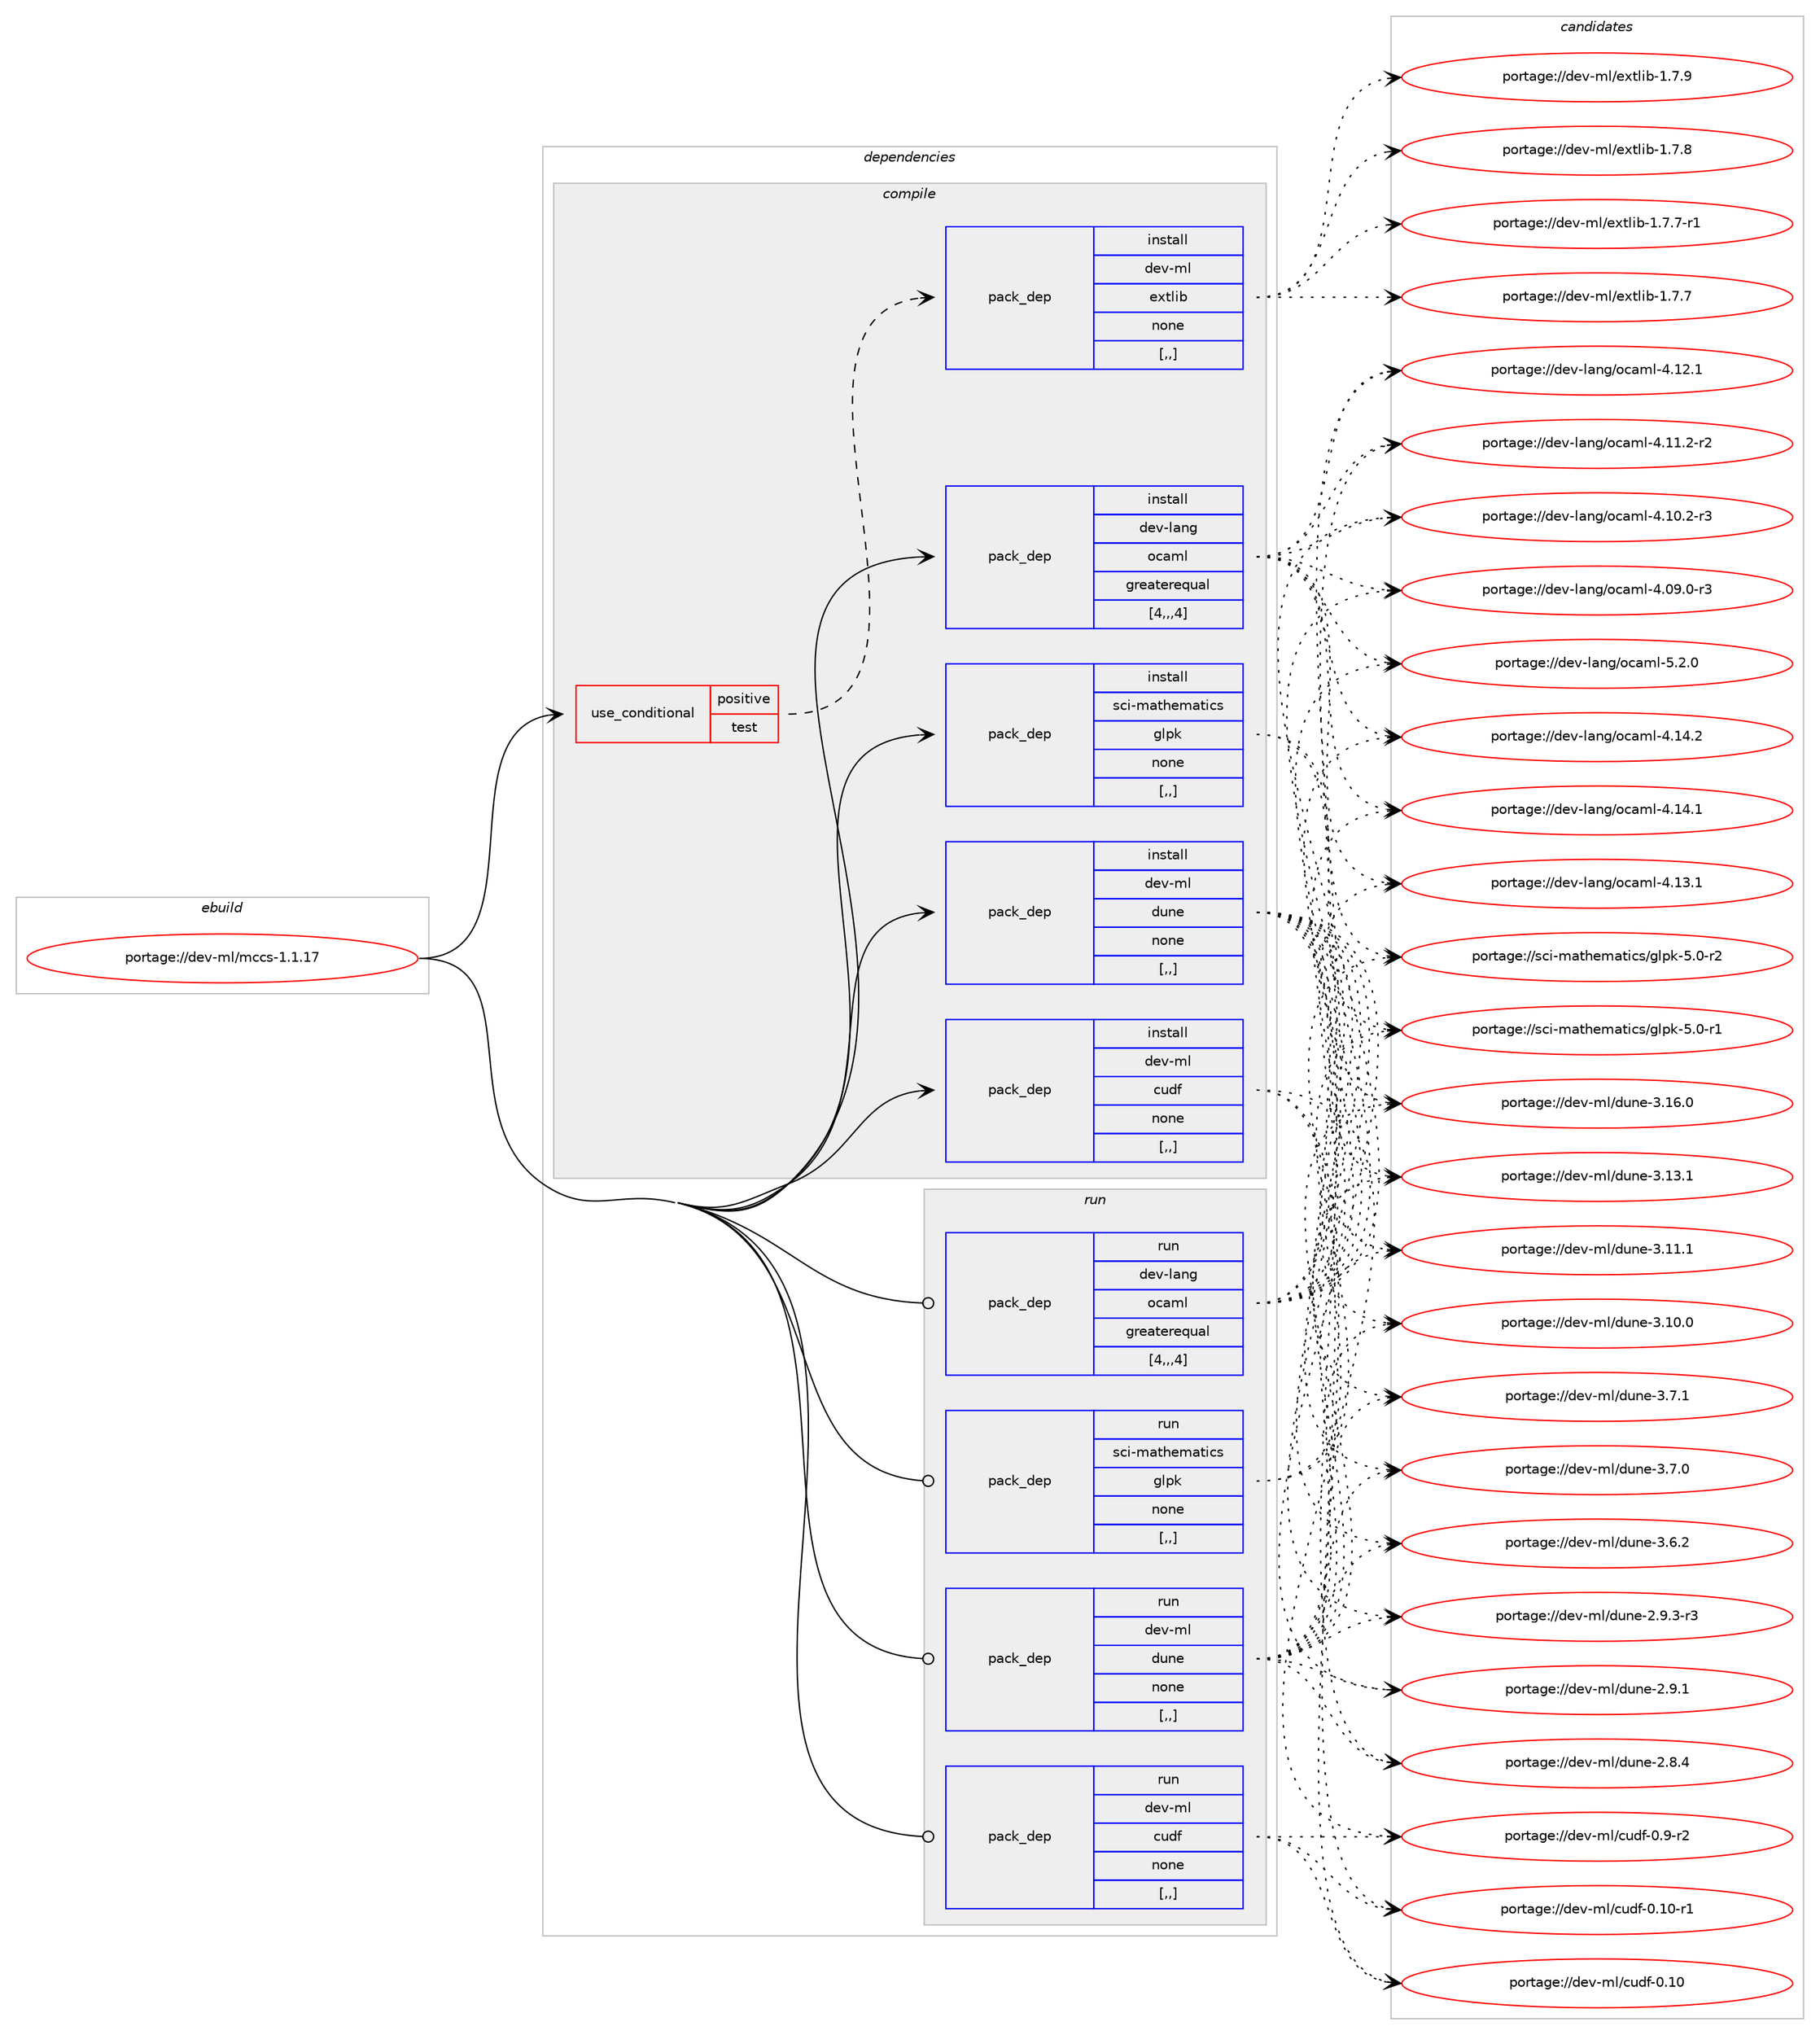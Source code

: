 digraph prolog {

# *************
# Graph options
# *************

newrank=true;
concentrate=true;
compound=true;
graph [rankdir=LR,fontname=Helvetica,fontsize=10,ranksep=1.5];#, ranksep=2.5, nodesep=0.2];
edge  [arrowhead=vee];
node  [fontname=Helvetica,fontsize=10];

# **********
# The ebuild
# **********

subgraph cluster_leftcol {
color=gray;
label=<<i>ebuild</i>>;
id [label="portage://dev-ml/mccs-1.1.17", color=red, width=4, href="../dev-ml/mccs-1.1.17.svg"];
}

# ****************
# The dependencies
# ****************

subgraph cluster_midcol {
color=gray;
label=<<i>dependencies</i>>;
subgraph cluster_compile {
fillcolor="#eeeeee";
style=filled;
label=<<i>compile</i>>;
subgraph cond29714 {
dependency120992 [label=<<TABLE BORDER="0" CELLBORDER="1" CELLSPACING="0" CELLPADDING="4"><TR><TD ROWSPAN="3" CELLPADDING="10">use_conditional</TD></TR><TR><TD>positive</TD></TR><TR><TD>test</TD></TR></TABLE>>, shape=none, color=red];
subgraph pack90079 {
dependency120993 [label=<<TABLE BORDER="0" CELLBORDER="1" CELLSPACING="0" CELLPADDING="4" WIDTH="220"><TR><TD ROWSPAN="6" CELLPADDING="30">pack_dep</TD></TR><TR><TD WIDTH="110">install</TD></TR><TR><TD>dev-ml</TD></TR><TR><TD>extlib</TD></TR><TR><TD>none</TD></TR><TR><TD>[,,]</TD></TR></TABLE>>, shape=none, color=blue];
}
dependency120992:e -> dependency120993:w [weight=20,style="dashed",arrowhead="vee"];
}
id:e -> dependency120992:w [weight=20,style="solid",arrowhead="vee"];
subgraph pack90080 {
dependency120994 [label=<<TABLE BORDER="0" CELLBORDER="1" CELLSPACING="0" CELLPADDING="4" WIDTH="220"><TR><TD ROWSPAN="6" CELLPADDING="30">pack_dep</TD></TR><TR><TD WIDTH="110">install</TD></TR><TR><TD>dev-lang</TD></TR><TR><TD>ocaml</TD></TR><TR><TD>greaterequal</TD></TR><TR><TD>[4,,,4]</TD></TR></TABLE>>, shape=none, color=blue];
}
id:e -> dependency120994:w [weight=20,style="solid",arrowhead="vee"];
subgraph pack90081 {
dependency120995 [label=<<TABLE BORDER="0" CELLBORDER="1" CELLSPACING="0" CELLPADDING="4" WIDTH="220"><TR><TD ROWSPAN="6" CELLPADDING="30">pack_dep</TD></TR><TR><TD WIDTH="110">install</TD></TR><TR><TD>dev-ml</TD></TR><TR><TD>cudf</TD></TR><TR><TD>none</TD></TR><TR><TD>[,,]</TD></TR></TABLE>>, shape=none, color=blue];
}
id:e -> dependency120995:w [weight=20,style="solid",arrowhead="vee"];
subgraph pack90082 {
dependency120996 [label=<<TABLE BORDER="0" CELLBORDER="1" CELLSPACING="0" CELLPADDING="4" WIDTH="220"><TR><TD ROWSPAN="6" CELLPADDING="30">pack_dep</TD></TR><TR><TD WIDTH="110">install</TD></TR><TR><TD>dev-ml</TD></TR><TR><TD>dune</TD></TR><TR><TD>none</TD></TR><TR><TD>[,,]</TD></TR></TABLE>>, shape=none, color=blue];
}
id:e -> dependency120996:w [weight=20,style="solid",arrowhead="vee"];
subgraph pack90083 {
dependency120997 [label=<<TABLE BORDER="0" CELLBORDER="1" CELLSPACING="0" CELLPADDING="4" WIDTH="220"><TR><TD ROWSPAN="6" CELLPADDING="30">pack_dep</TD></TR><TR><TD WIDTH="110">install</TD></TR><TR><TD>sci-mathematics</TD></TR><TR><TD>glpk</TD></TR><TR><TD>none</TD></TR><TR><TD>[,,]</TD></TR></TABLE>>, shape=none, color=blue];
}
id:e -> dependency120997:w [weight=20,style="solid",arrowhead="vee"];
}
subgraph cluster_compileandrun {
fillcolor="#eeeeee";
style=filled;
label=<<i>compile and run</i>>;
}
subgraph cluster_run {
fillcolor="#eeeeee";
style=filled;
label=<<i>run</i>>;
subgraph pack90084 {
dependency120998 [label=<<TABLE BORDER="0" CELLBORDER="1" CELLSPACING="0" CELLPADDING="4" WIDTH="220"><TR><TD ROWSPAN="6" CELLPADDING="30">pack_dep</TD></TR><TR><TD WIDTH="110">run</TD></TR><TR><TD>dev-lang</TD></TR><TR><TD>ocaml</TD></TR><TR><TD>greaterequal</TD></TR><TR><TD>[4,,,4]</TD></TR></TABLE>>, shape=none, color=blue];
}
id:e -> dependency120998:w [weight=20,style="solid",arrowhead="odot"];
subgraph pack90085 {
dependency120999 [label=<<TABLE BORDER="0" CELLBORDER="1" CELLSPACING="0" CELLPADDING="4" WIDTH="220"><TR><TD ROWSPAN="6" CELLPADDING="30">pack_dep</TD></TR><TR><TD WIDTH="110">run</TD></TR><TR><TD>dev-ml</TD></TR><TR><TD>cudf</TD></TR><TR><TD>none</TD></TR><TR><TD>[,,]</TD></TR></TABLE>>, shape=none, color=blue];
}
id:e -> dependency120999:w [weight=20,style="solid",arrowhead="odot"];
subgraph pack90086 {
dependency121000 [label=<<TABLE BORDER="0" CELLBORDER="1" CELLSPACING="0" CELLPADDING="4" WIDTH="220"><TR><TD ROWSPAN="6" CELLPADDING="30">pack_dep</TD></TR><TR><TD WIDTH="110">run</TD></TR><TR><TD>dev-ml</TD></TR><TR><TD>dune</TD></TR><TR><TD>none</TD></TR><TR><TD>[,,]</TD></TR></TABLE>>, shape=none, color=blue];
}
id:e -> dependency121000:w [weight=20,style="solid",arrowhead="odot"];
subgraph pack90087 {
dependency121001 [label=<<TABLE BORDER="0" CELLBORDER="1" CELLSPACING="0" CELLPADDING="4" WIDTH="220"><TR><TD ROWSPAN="6" CELLPADDING="30">pack_dep</TD></TR><TR><TD WIDTH="110">run</TD></TR><TR><TD>sci-mathematics</TD></TR><TR><TD>glpk</TD></TR><TR><TD>none</TD></TR><TR><TD>[,,]</TD></TR></TABLE>>, shape=none, color=blue];
}
id:e -> dependency121001:w [weight=20,style="solid",arrowhead="odot"];
}
}

# **************
# The candidates
# **************

subgraph cluster_choices {
rank=same;
color=gray;
label=<<i>candidates</i>>;

subgraph choice90079 {
color=black;
nodesep=1;
choice100101118451091084710112011610810598454946554657 [label="portage://dev-ml/extlib-1.7.9", color=red, width=4,href="../dev-ml/extlib-1.7.9.svg"];
choice100101118451091084710112011610810598454946554656 [label="portage://dev-ml/extlib-1.7.8", color=red, width=4,href="../dev-ml/extlib-1.7.8.svg"];
choice1001011184510910847101120116108105984549465546554511449 [label="portage://dev-ml/extlib-1.7.7-r1", color=red, width=4,href="../dev-ml/extlib-1.7.7-r1.svg"];
choice100101118451091084710112011610810598454946554655 [label="portage://dev-ml/extlib-1.7.7", color=red, width=4,href="../dev-ml/extlib-1.7.7.svg"];
dependency120993:e -> choice100101118451091084710112011610810598454946554657:w [style=dotted,weight="100"];
dependency120993:e -> choice100101118451091084710112011610810598454946554656:w [style=dotted,weight="100"];
dependency120993:e -> choice1001011184510910847101120116108105984549465546554511449:w [style=dotted,weight="100"];
dependency120993:e -> choice100101118451091084710112011610810598454946554655:w [style=dotted,weight="100"];
}
subgraph choice90080 {
color=black;
nodesep=1;
choice1001011184510897110103471119997109108455346504648 [label="portage://dev-lang/ocaml-5.2.0", color=red, width=4,href="../dev-lang/ocaml-5.2.0.svg"];
choice100101118451089711010347111999710910845524649524650 [label="portage://dev-lang/ocaml-4.14.2", color=red, width=4,href="../dev-lang/ocaml-4.14.2.svg"];
choice100101118451089711010347111999710910845524649524649 [label="portage://dev-lang/ocaml-4.14.1", color=red, width=4,href="../dev-lang/ocaml-4.14.1.svg"];
choice100101118451089711010347111999710910845524649514649 [label="portage://dev-lang/ocaml-4.13.1", color=red, width=4,href="../dev-lang/ocaml-4.13.1.svg"];
choice100101118451089711010347111999710910845524649504649 [label="portage://dev-lang/ocaml-4.12.1", color=red, width=4,href="../dev-lang/ocaml-4.12.1.svg"];
choice1001011184510897110103471119997109108455246494946504511450 [label="portage://dev-lang/ocaml-4.11.2-r2", color=red, width=4,href="../dev-lang/ocaml-4.11.2-r2.svg"];
choice1001011184510897110103471119997109108455246494846504511451 [label="portage://dev-lang/ocaml-4.10.2-r3", color=red, width=4,href="../dev-lang/ocaml-4.10.2-r3.svg"];
choice1001011184510897110103471119997109108455246485746484511451 [label="portage://dev-lang/ocaml-4.09.0-r3", color=red, width=4,href="../dev-lang/ocaml-4.09.0-r3.svg"];
dependency120994:e -> choice1001011184510897110103471119997109108455346504648:w [style=dotted,weight="100"];
dependency120994:e -> choice100101118451089711010347111999710910845524649524650:w [style=dotted,weight="100"];
dependency120994:e -> choice100101118451089711010347111999710910845524649524649:w [style=dotted,weight="100"];
dependency120994:e -> choice100101118451089711010347111999710910845524649514649:w [style=dotted,weight="100"];
dependency120994:e -> choice100101118451089711010347111999710910845524649504649:w [style=dotted,weight="100"];
dependency120994:e -> choice1001011184510897110103471119997109108455246494946504511450:w [style=dotted,weight="100"];
dependency120994:e -> choice1001011184510897110103471119997109108455246494846504511451:w [style=dotted,weight="100"];
dependency120994:e -> choice1001011184510897110103471119997109108455246485746484511451:w [style=dotted,weight="100"];
}
subgraph choice90081 {
color=black;
nodesep=1;
choice10010111845109108479911710010245484649484511449 [label="portage://dev-ml/cudf-0.10-r1", color=red, width=4,href="../dev-ml/cudf-0.10-r1.svg"];
choice1001011184510910847991171001024548464948 [label="portage://dev-ml/cudf-0.10", color=red, width=4,href="../dev-ml/cudf-0.10.svg"];
choice100101118451091084799117100102454846574511450 [label="portage://dev-ml/cudf-0.9-r2", color=red, width=4,href="../dev-ml/cudf-0.9-r2.svg"];
dependency120995:e -> choice10010111845109108479911710010245484649484511449:w [style=dotted,weight="100"];
dependency120995:e -> choice1001011184510910847991171001024548464948:w [style=dotted,weight="100"];
dependency120995:e -> choice100101118451091084799117100102454846574511450:w [style=dotted,weight="100"];
}
subgraph choice90082 {
color=black;
nodesep=1;
choice100101118451091084710011711010145514649544648 [label="portage://dev-ml/dune-3.16.0", color=red, width=4,href="../dev-ml/dune-3.16.0.svg"];
choice100101118451091084710011711010145514649514649 [label="portage://dev-ml/dune-3.13.1", color=red, width=4,href="../dev-ml/dune-3.13.1.svg"];
choice100101118451091084710011711010145514649494649 [label="portage://dev-ml/dune-3.11.1", color=red, width=4,href="../dev-ml/dune-3.11.1.svg"];
choice100101118451091084710011711010145514649484648 [label="portage://dev-ml/dune-3.10.0", color=red, width=4,href="../dev-ml/dune-3.10.0.svg"];
choice1001011184510910847100117110101455146554649 [label="portage://dev-ml/dune-3.7.1", color=red, width=4,href="../dev-ml/dune-3.7.1.svg"];
choice1001011184510910847100117110101455146554648 [label="portage://dev-ml/dune-3.7.0", color=red, width=4,href="../dev-ml/dune-3.7.0.svg"];
choice1001011184510910847100117110101455146544650 [label="portage://dev-ml/dune-3.6.2", color=red, width=4,href="../dev-ml/dune-3.6.2.svg"];
choice10010111845109108471001171101014550465746514511451 [label="portage://dev-ml/dune-2.9.3-r3", color=red, width=4,href="../dev-ml/dune-2.9.3-r3.svg"];
choice1001011184510910847100117110101455046574649 [label="portage://dev-ml/dune-2.9.1", color=red, width=4,href="../dev-ml/dune-2.9.1.svg"];
choice1001011184510910847100117110101455046564652 [label="portage://dev-ml/dune-2.8.4", color=red, width=4,href="../dev-ml/dune-2.8.4.svg"];
dependency120996:e -> choice100101118451091084710011711010145514649544648:w [style=dotted,weight="100"];
dependency120996:e -> choice100101118451091084710011711010145514649514649:w [style=dotted,weight="100"];
dependency120996:e -> choice100101118451091084710011711010145514649494649:w [style=dotted,weight="100"];
dependency120996:e -> choice100101118451091084710011711010145514649484648:w [style=dotted,weight="100"];
dependency120996:e -> choice1001011184510910847100117110101455146554649:w [style=dotted,weight="100"];
dependency120996:e -> choice1001011184510910847100117110101455146554648:w [style=dotted,weight="100"];
dependency120996:e -> choice1001011184510910847100117110101455146544650:w [style=dotted,weight="100"];
dependency120996:e -> choice10010111845109108471001171101014550465746514511451:w [style=dotted,weight="100"];
dependency120996:e -> choice1001011184510910847100117110101455046574649:w [style=dotted,weight="100"];
dependency120996:e -> choice1001011184510910847100117110101455046564652:w [style=dotted,weight="100"];
}
subgraph choice90083 {
color=black;
nodesep=1;
choice115991054510997116104101109971161059911547103108112107455346484511450 [label="portage://sci-mathematics/glpk-5.0-r2", color=red, width=4,href="../sci-mathematics/glpk-5.0-r2.svg"];
choice115991054510997116104101109971161059911547103108112107455346484511449 [label="portage://sci-mathematics/glpk-5.0-r1", color=red, width=4,href="../sci-mathematics/glpk-5.0-r1.svg"];
dependency120997:e -> choice115991054510997116104101109971161059911547103108112107455346484511450:w [style=dotted,weight="100"];
dependency120997:e -> choice115991054510997116104101109971161059911547103108112107455346484511449:w [style=dotted,weight="100"];
}
subgraph choice90084 {
color=black;
nodesep=1;
choice1001011184510897110103471119997109108455346504648 [label="portage://dev-lang/ocaml-5.2.0", color=red, width=4,href="../dev-lang/ocaml-5.2.0.svg"];
choice100101118451089711010347111999710910845524649524650 [label="portage://dev-lang/ocaml-4.14.2", color=red, width=4,href="../dev-lang/ocaml-4.14.2.svg"];
choice100101118451089711010347111999710910845524649524649 [label="portage://dev-lang/ocaml-4.14.1", color=red, width=4,href="../dev-lang/ocaml-4.14.1.svg"];
choice100101118451089711010347111999710910845524649514649 [label="portage://dev-lang/ocaml-4.13.1", color=red, width=4,href="../dev-lang/ocaml-4.13.1.svg"];
choice100101118451089711010347111999710910845524649504649 [label="portage://dev-lang/ocaml-4.12.1", color=red, width=4,href="../dev-lang/ocaml-4.12.1.svg"];
choice1001011184510897110103471119997109108455246494946504511450 [label="portage://dev-lang/ocaml-4.11.2-r2", color=red, width=4,href="../dev-lang/ocaml-4.11.2-r2.svg"];
choice1001011184510897110103471119997109108455246494846504511451 [label="portage://dev-lang/ocaml-4.10.2-r3", color=red, width=4,href="../dev-lang/ocaml-4.10.2-r3.svg"];
choice1001011184510897110103471119997109108455246485746484511451 [label="portage://dev-lang/ocaml-4.09.0-r3", color=red, width=4,href="../dev-lang/ocaml-4.09.0-r3.svg"];
dependency120998:e -> choice1001011184510897110103471119997109108455346504648:w [style=dotted,weight="100"];
dependency120998:e -> choice100101118451089711010347111999710910845524649524650:w [style=dotted,weight="100"];
dependency120998:e -> choice100101118451089711010347111999710910845524649524649:w [style=dotted,weight="100"];
dependency120998:e -> choice100101118451089711010347111999710910845524649514649:w [style=dotted,weight="100"];
dependency120998:e -> choice100101118451089711010347111999710910845524649504649:w [style=dotted,weight="100"];
dependency120998:e -> choice1001011184510897110103471119997109108455246494946504511450:w [style=dotted,weight="100"];
dependency120998:e -> choice1001011184510897110103471119997109108455246494846504511451:w [style=dotted,weight="100"];
dependency120998:e -> choice1001011184510897110103471119997109108455246485746484511451:w [style=dotted,weight="100"];
}
subgraph choice90085 {
color=black;
nodesep=1;
choice10010111845109108479911710010245484649484511449 [label="portage://dev-ml/cudf-0.10-r1", color=red, width=4,href="../dev-ml/cudf-0.10-r1.svg"];
choice1001011184510910847991171001024548464948 [label="portage://dev-ml/cudf-0.10", color=red, width=4,href="../dev-ml/cudf-0.10.svg"];
choice100101118451091084799117100102454846574511450 [label="portage://dev-ml/cudf-0.9-r2", color=red, width=4,href="../dev-ml/cudf-0.9-r2.svg"];
dependency120999:e -> choice10010111845109108479911710010245484649484511449:w [style=dotted,weight="100"];
dependency120999:e -> choice1001011184510910847991171001024548464948:w [style=dotted,weight="100"];
dependency120999:e -> choice100101118451091084799117100102454846574511450:w [style=dotted,weight="100"];
}
subgraph choice90086 {
color=black;
nodesep=1;
choice100101118451091084710011711010145514649544648 [label="portage://dev-ml/dune-3.16.0", color=red, width=4,href="../dev-ml/dune-3.16.0.svg"];
choice100101118451091084710011711010145514649514649 [label="portage://dev-ml/dune-3.13.1", color=red, width=4,href="../dev-ml/dune-3.13.1.svg"];
choice100101118451091084710011711010145514649494649 [label="portage://dev-ml/dune-3.11.1", color=red, width=4,href="../dev-ml/dune-3.11.1.svg"];
choice100101118451091084710011711010145514649484648 [label="portage://dev-ml/dune-3.10.0", color=red, width=4,href="../dev-ml/dune-3.10.0.svg"];
choice1001011184510910847100117110101455146554649 [label="portage://dev-ml/dune-3.7.1", color=red, width=4,href="../dev-ml/dune-3.7.1.svg"];
choice1001011184510910847100117110101455146554648 [label="portage://dev-ml/dune-3.7.0", color=red, width=4,href="../dev-ml/dune-3.7.0.svg"];
choice1001011184510910847100117110101455146544650 [label="portage://dev-ml/dune-3.6.2", color=red, width=4,href="../dev-ml/dune-3.6.2.svg"];
choice10010111845109108471001171101014550465746514511451 [label="portage://dev-ml/dune-2.9.3-r3", color=red, width=4,href="../dev-ml/dune-2.9.3-r3.svg"];
choice1001011184510910847100117110101455046574649 [label="portage://dev-ml/dune-2.9.1", color=red, width=4,href="../dev-ml/dune-2.9.1.svg"];
choice1001011184510910847100117110101455046564652 [label="portage://dev-ml/dune-2.8.4", color=red, width=4,href="../dev-ml/dune-2.8.4.svg"];
dependency121000:e -> choice100101118451091084710011711010145514649544648:w [style=dotted,weight="100"];
dependency121000:e -> choice100101118451091084710011711010145514649514649:w [style=dotted,weight="100"];
dependency121000:e -> choice100101118451091084710011711010145514649494649:w [style=dotted,weight="100"];
dependency121000:e -> choice100101118451091084710011711010145514649484648:w [style=dotted,weight="100"];
dependency121000:e -> choice1001011184510910847100117110101455146554649:w [style=dotted,weight="100"];
dependency121000:e -> choice1001011184510910847100117110101455146554648:w [style=dotted,weight="100"];
dependency121000:e -> choice1001011184510910847100117110101455146544650:w [style=dotted,weight="100"];
dependency121000:e -> choice10010111845109108471001171101014550465746514511451:w [style=dotted,weight="100"];
dependency121000:e -> choice1001011184510910847100117110101455046574649:w [style=dotted,weight="100"];
dependency121000:e -> choice1001011184510910847100117110101455046564652:w [style=dotted,weight="100"];
}
subgraph choice90087 {
color=black;
nodesep=1;
choice115991054510997116104101109971161059911547103108112107455346484511450 [label="portage://sci-mathematics/glpk-5.0-r2", color=red, width=4,href="../sci-mathematics/glpk-5.0-r2.svg"];
choice115991054510997116104101109971161059911547103108112107455346484511449 [label="portage://sci-mathematics/glpk-5.0-r1", color=red, width=4,href="../sci-mathematics/glpk-5.0-r1.svg"];
dependency121001:e -> choice115991054510997116104101109971161059911547103108112107455346484511450:w [style=dotted,weight="100"];
dependency121001:e -> choice115991054510997116104101109971161059911547103108112107455346484511449:w [style=dotted,weight="100"];
}
}

}

